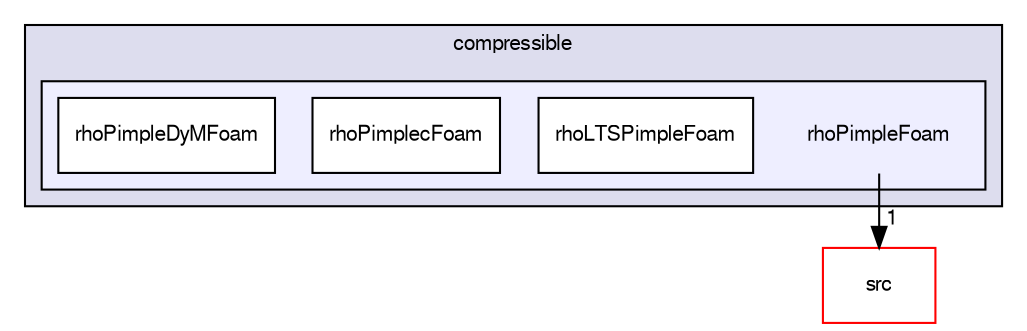digraph "applications/solvers/compressible/rhoPimpleFoam" {
  bgcolor=transparent;
  compound=true
  node [ fontsize="10", fontname="FreeSans"];
  edge [ labelfontsize="10", labelfontname="FreeSans"];
  subgraph clusterdir_ec6fbd2e4e71296a5c4843bd2aa1db19 {
    graph [ bgcolor="#ddddee", pencolor="black", label="compressible" fontname="FreeSans", fontsize="10", URL="dir_ec6fbd2e4e71296a5c4843bd2aa1db19.html"]
  subgraph clusterdir_2025a31a9eeef68e4ac8ec5ebf0b177c {
    graph [ bgcolor="#eeeeff", pencolor="black", label="" URL="dir_2025a31a9eeef68e4ac8ec5ebf0b177c.html"];
    dir_2025a31a9eeef68e4ac8ec5ebf0b177c [shape=plaintext label="rhoPimpleFoam"];
    dir_f060f75ff9217eb4a781eb513b7d4915 [shape=box label="rhoLTSPimpleFoam" color="black" fillcolor="white" style="filled" URL="dir_f060f75ff9217eb4a781eb513b7d4915.html"];
    dir_78f7029dd88ada2239f6dc72e2f82c25 [shape=box label="rhoPimplecFoam" color="black" fillcolor="white" style="filled" URL="dir_78f7029dd88ada2239f6dc72e2f82c25.html"];
    dir_ff1e33137cd9bb5ceac54e16ec7512c7 [shape=box label="rhoPimpleDyMFoam" color="black" fillcolor="white" style="filled" URL="dir_ff1e33137cd9bb5ceac54e16ec7512c7.html"];
  }
  }
  dir_68267d1309a1af8e8297ef4c3efbcdba [shape=box label="src" color="red" URL="dir_68267d1309a1af8e8297ef4c3efbcdba.html"];
  dir_2025a31a9eeef68e4ac8ec5ebf0b177c->dir_68267d1309a1af8e8297ef4c3efbcdba [headlabel="1", labeldistance=1.5 headhref="dir_000010_000577.html"];
}
